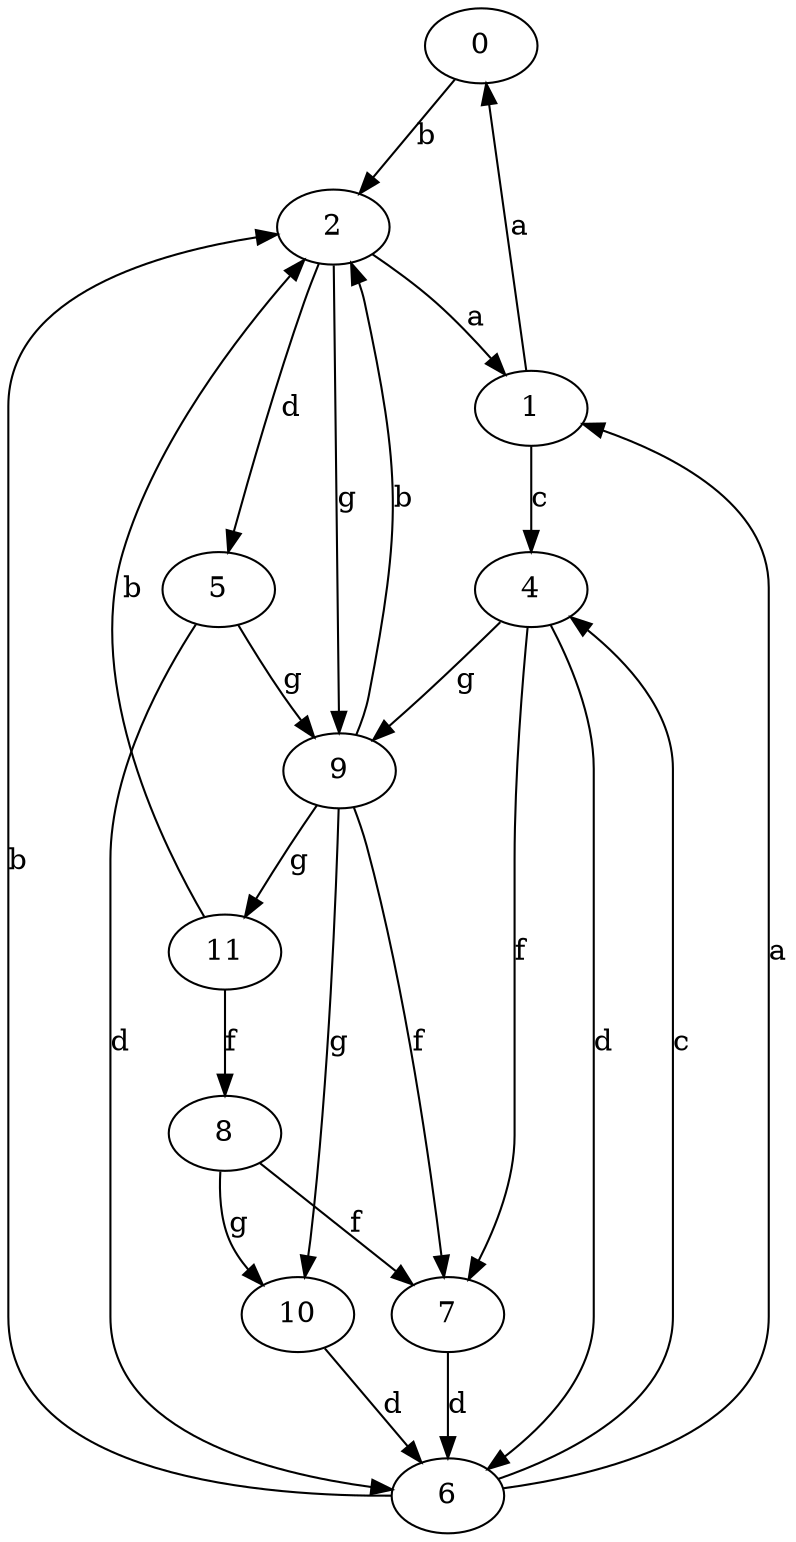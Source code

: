 strict digraph  {
0;
1;
2;
4;
5;
6;
7;
8;
9;
10;
11;
0 -> 2  [label=b];
1 -> 0  [label=a];
1 -> 4  [label=c];
2 -> 1  [label=a];
2 -> 5  [label=d];
2 -> 9  [label=g];
4 -> 6  [label=d];
4 -> 7  [label=f];
4 -> 9  [label=g];
5 -> 6  [label=d];
5 -> 9  [label=g];
6 -> 1  [label=a];
6 -> 2  [label=b];
6 -> 4  [label=c];
7 -> 6  [label=d];
8 -> 7  [label=f];
8 -> 10  [label=g];
9 -> 2  [label=b];
9 -> 7  [label=f];
9 -> 10  [label=g];
9 -> 11  [label=g];
10 -> 6  [label=d];
11 -> 2  [label=b];
11 -> 8  [label=f];
}
